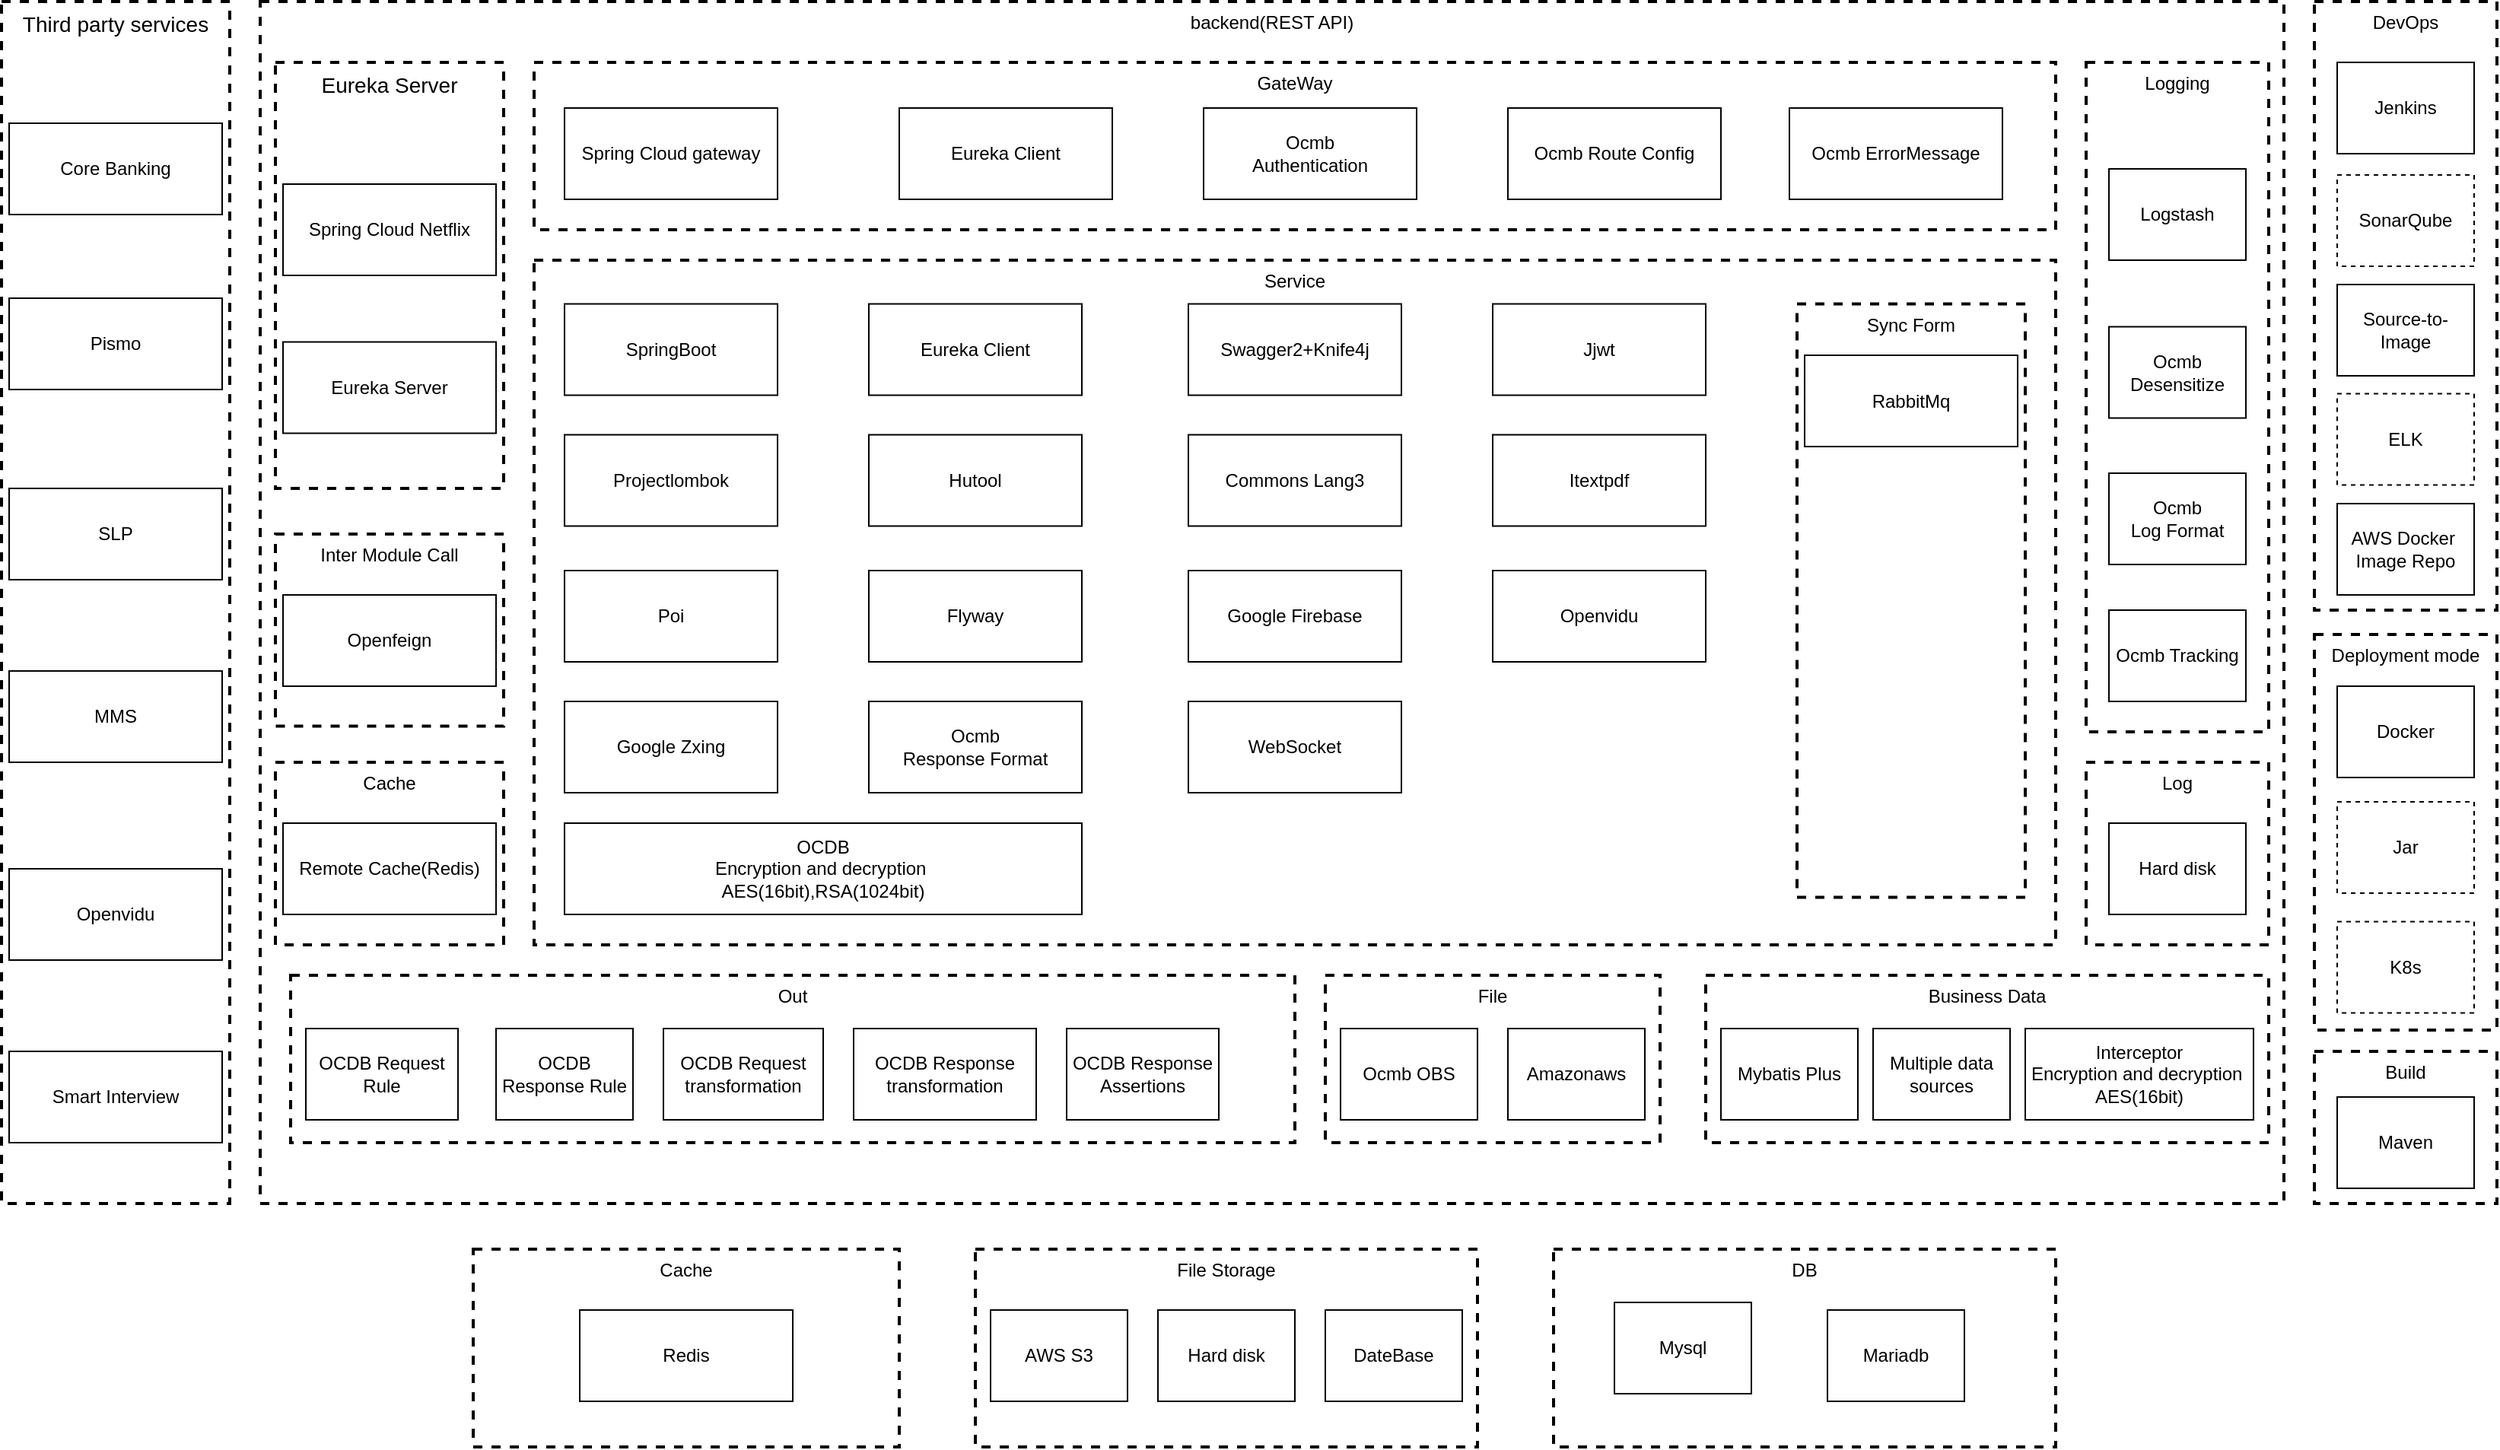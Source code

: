 <mxfile version="20.4.0" type="github">
  <diagram id="OInQUNuNO3AYRQuPPQoJ" name="第 1 页">
    <mxGraphModel dx="2062" dy="1122" grid="1" gridSize="10" guides="1" tooltips="1" connect="1" arrows="1" fold="1" page="1" pageScale="1" pageWidth="1100" pageHeight="850" math="0" shadow="0">
      <root>
        <mxCell id="0" />
        <mxCell id="1" parent="0" />
        <mxCell id="c69Hro142BYg-FE61Mr1-131" value="&lt;span style=&quot;font-weight: 400;&quot;&gt;Deployment mode&lt;/span&gt;" style="rounded=0;whiteSpace=wrap;html=1;dashed=1;strokeWidth=2;fillColor=none;verticalAlign=top;fontStyle=1" vertex="1" parent="1">
          <mxGeometry x="1560" y="436" width="120" height="260" as="geometry" />
        </mxCell>
        <mxCell id="c69Hro142BYg-FE61Mr1-2" value="&lt;span style=&quot;font-weight: 400;&quot;&gt;backend(REST API)&lt;/span&gt;" style="rounded=0;whiteSpace=wrap;html=1;dashed=1;strokeWidth=2;fillColor=none;verticalAlign=top;fontStyle=1" vertex="1" parent="1">
          <mxGeometry x="210" y="20" width="1330" height="790" as="geometry" />
        </mxCell>
        <mxCell id="c69Hro142BYg-FE61Mr1-39" value="&lt;span style=&quot;font-weight: 400;&quot;&gt;Service&lt;/span&gt;" style="rounded=0;whiteSpace=wrap;html=1;dashed=1;strokeWidth=2;fillColor=none;verticalAlign=top;fontStyle=1" vertex="1" parent="1">
          <mxGeometry x="390" y="190" width="1000" height="450" as="geometry" />
        </mxCell>
        <mxCell id="c69Hro142BYg-FE61Mr1-124" value="&lt;div&gt;&lt;span style=&quot;font-weight: 400;&quot;&gt;Inter&amp;nbsp;Module&amp;nbsp;Call&lt;/span&gt;&lt;/div&gt;" style="rounded=0;whiteSpace=wrap;html=1;dashed=1;strokeWidth=2;fillColor=none;verticalAlign=top;fontStyle=1" vertex="1" parent="1">
          <mxGeometry x="220" y="370" width="150" height="126.25" as="geometry" />
        </mxCell>
        <mxCell id="c69Hro142BYg-FE61Mr1-104" value="&lt;div&gt;&lt;span style=&quot;font-weight: 400;&quot;&gt;DevOps&lt;/span&gt;&lt;/div&gt;" style="rounded=0;whiteSpace=wrap;html=1;dashed=1;strokeWidth=2;fillColor=none;verticalAlign=top;fontStyle=1" vertex="1" parent="1">
          <mxGeometry x="1560" y="20" width="120" height="400" as="geometry" />
        </mxCell>
        <mxCell id="c69Hro142BYg-FE61Mr1-107" value="&lt;span style=&quot;font-weight: 400;&quot;&gt;Sync Form&lt;/span&gt;" style="rounded=0;whiteSpace=wrap;html=1;dashed=1;strokeWidth=2;fillColor=none;verticalAlign=top;fontStyle=1" vertex="1" parent="1">
          <mxGeometry x="1220" y="218.75" width="150" height="390" as="geometry" />
        </mxCell>
        <mxCell id="c69Hro142BYg-FE61Mr1-106" value="&lt;div&gt;&lt;span style=&quot;font-weight: 400;&quot;&gt;Out&lt;/span&gt;&lt;/div&gt;" style="rounded=0;whiteSpace=wrap;html=1;dashed=1;strokeWidth=2;fillColor=none;verticalAlign=top;fontStyle=1" vertex="1" parent="1">
          <mxGeometry x="230" y="660" width="660" height="110" as="geometry" />
        </mxCell>
        <mxCell id="c69Hro142BYg-FE61Mr1-3" value="&lt;div&gt;&lt;span style=&quot;font-weight: 400;&quot;&gt;GateWay&lt;/span&gt;&lt;/div&gt;" style="rounded=0;whiteSpace=wrap;html=1;dashed=1;strokeWidth=2;fillColor=none;verticalAlign=top;fontStyle=1" vertex="1" parent="1">
          <mxGeometry x="390" y="60" width="1000" height="110" as="geometry" />
        </mxCell>
        <mxCell id="c69Hro142BYg-FE61Mr1-40" value="&lt;div&gt;&lt;span style=&quot;font-weight: 400;&quot;&gt;Cache&lt;/span&gt;&lt;/div&gt;" style="rounded=0;whiteSpace=wrap;html=1;dashed=1;strokeWidth=2;fillColor=none;verticalAlign=top;fontStyle=1" vertex="1" parent="1">
          <mxGeometry x="350" y="840" width="280" height="130" as="geometry" />
        </mxCell>
        <mxCell id="c69Hro142BYg-FE61Mr1-41" value="&lt;div&gt;&lt;span style=&quot;font-weight: 400;&quot;&gt;DB&lt;/span&gt;&lt;/div&gt;" style="rounded=0;whiteSpace=wrap;html=1;dashed=1;strokeWidth=2;fillColor=none;verticalAlign=top;fontStyle=1" vertex="1" parent="1">
          <mxGeometry x="1060" y="840" width="330" height="130" as="geometry" />
        </mxCell>
        <mxCell id="c69Hro142BYg-FE61Mr1-42" value="&lt;span style=&quot;font-weight: 400;&quot;&gt;File Storage&lt;/span&gt;" style="rounded=0;whiteSpace=wrap;html=1;dashed=1;strokeWidth=2;fillColor=none;verticalAlign=top;fontStyle=1" vertex="1" parent="1">
          <mxGeometry x="680" y="840" width="330" height="130" as="geometry" />
        </mxCell>
        <mxCell id="c69Hro142BYg-FE61Mr1-43" value="&lt;div&gt;&lt;span style=&quot;font-weight: 400;&quot;&gt;Logging&lt;/span&gt;&lt;/div&gt;" style="rounded=0;whiteSpace=wrap;html=1;dashed=1;strokeWidth=2;fillColor=none;verticalAlign=top;fontStyle=1" vertex="1" parent="1">
          <mxGeometry x="1410" y="60" width="120" height="440" as="geometry" />
        </mxCell>
        <mxCell id="c69Hro142BYg-FE61Mr1-44" value="&lt;span style=&quot;font-size: 14px; font-weight: 400;&quot;&gt;Eureka&amp;nbsp;Server&lt;/span&gt;" style="rounded=0;whiteSpace=wrap;html=1;dashed=1;strokeWidth=2;fillColor=none;verticalAlign=top;fontStyle=1" vertex="1" parent="1">
          <mxGeometry x="220" y="60" width="150" height="280" as="geometry" />
        </mxCell>
        <mxCell id="c69Hro142BYg-FE61Mr1-46" value="AWS S3" style="rounded=0;whiteSpace=wrap;html=1;fontColor=#000000;fillColor=none;" vertex="1" parent="1">
          <mxGeometry x="690" y="880" width="90" height="60" as="geometry" />
        </mxCell>
        <mxCell id="c69Hro142BYg-FE61Mr1-47" value="Hard disk" style="rounded=0;whiteSpace=wrap;html=1;fontColor=#000000;fillColor=none;" vertex="1" parent="1">
          <mxGeometry x="800" y="880" width="90" height="60" as="geometry" />
        </mxCell>
        <mxCell id="c69Hro142BYg-FE61Mr1-48" value="DateBase" style="rounded=0;whiteSpace=wrap;html=1;fontColor=#000000;fillColor=none;" vertex="1" parent="1">
          <mxGeometry x="910" y="880" width="90" height="60" as="geometry" />
        </mxCell>
        <mxCell id="c69Hro142BYg-FE61Mr1-49" value="Redis" style="rounded=0;whiteSpace=wrap;html=1;fontColor=#000000;fillColor=none;" vertex="1" parent="1">
          <mxGeometry x="420" y="880" width="140" height="60" as="geometry" />
        </mxCell>
        <mxCell id="c69Hro142BYg-FE61Mr1-50" value="Mysql" style="rounded=0;whiteSpace=wrap;html=1;fontColor=#000000;fillColor=none;" vertex="1" parent="1">
          <mxGeometry x="1100" y="875" width="90" height="60" as="geometry" />
        </mxCell>
        <mxCell id="c69Hro142BYg-FE61Mr1-52" value="&lt;div&gt;&lt;span style=&quot;font-weight: 400;&quot;&gt;File&lt;/span&gt;&lt;/div&gt;" style="rounded=0;whiteSpace=wrap;html=1;dashed=1;strokeWidth=2;fillColor=none;verticalAlign=top;fontStyle=1" vertex="1" parent="1">
          <mxGeometry x="910" y="660" width="220" height="110" as="geometry" />
        </mxCell>
        <mxCell id="c69Hro142BYg-FE61Mr1-53" value="Ocmb OBS" style="rounded=0;whiteSpace=wrap;html=1;fontColor=#000000;fillColor=none;" vertex="1" parent="1">
          <mxGeometry x="920" y="695" width="90" height="60" as="geometry" />
        </mxCell>
        <mxCell id="c69Hro142BYg-FE61Mr1-54" value="&lt;span style=&quot;font-weight: 400;&quot;&gt;Cache&lt;/span&gt;" style="rounded=0;whiteSpace=wrap;html=1;dashed=1;strokeWidth=2;fillColor=none;verticalAlign=top;fontStyle=1" vertex="1" parent="1">
          <mxGeometry x="220" y="520" width="150" height="120" as="geometry" />
        </mxCell>
        <mxCell id="c69Hro142BYg-FE61Mr1-55" value="&lt;span style=&quot;font-weight: 400;&quot;&gt;Business Data&lt;/span&gt;" style="rounded=0;whiteSpace=wrap;html=1;dashed=1;strokeWidth=2;fillColor=none;verticalAlign=top;fontStyle=1" vertex="1" parent="1">
          <mxGeometry x="1160" y="660" width="370" height="110" as="geometry" />
        </mxCell>
        <mxCell id="c69Hro142BYg-FE61Mr1-57" value="&lt;span style=&quot;font-weight: 400;&quot;&gt;Log&lt;/span&gt;" style="rounded=0;whiteSpace=wrap;html=1;dashed=1;strokeWidth=2;fillColor=none;verticalAlign=top;fontStyle=1" vertex="1" parent="1">
          <mxGeometry x="1410" y="520" width="120" height="120" as="geometry" />
        </mxCell>
        <mxCell id="c69Hro142BYg-FE61Mr1-58" value="Hard disk" style="rounded=0;whiteSpace=wrap;html=1;fontColor=#000000;fillColor=none;" vertex="1" parent="1">
          <mxGeometry x="1425" y="560" width="90" height="60" as="geometry" />
        </mxCell>
        <mxCell id="c69Hro142BYg-FE61Mr1-59" value="Logstash" style="rounded=0;whiteSpace=wrap;html=1;fontColor=#000000;fillColor=none;" vertex="1" parent="1">
          <mxGeometry x="1425" y="130" width="90" height="60" as="geometry" />
        </mxCell>
        <mxCell id="c69Hro142BYg-FE61Mr1-60" value="Ocmb Desensitize" style="rounded=0;whiteSpace=wrap;html=1;fontColor=#000000;fillColor=none;" vertex="1" parent="1">
          <mxGeometry x="1425" y="233.75" width="90" height="60" as="geometry" />
        </mxCell>
        <mxCell id="c69Hro142BYg-FE61Mr1-61" value="Ocmb&lt;br&gt;Log Format" style="rounded=0;whiteSpace=wrap;html=1;fontColor=#000000;fillColor=none;" vertex="1" parent="1">
          <mxGeometry x="1425" y="330" width="90" height="60" as="geometry" />
        </mxCell>
        <mxCell id="c69Hro142BYg-FE61Mr1-62" value="Ocmb Tracking" style="rounded=0;whiteSpace=wrap;html=1;fontColor=#000000;fillColor=none;" vertex="1" parent="1">
          <mxGeometry x="1425" y="420" width="90" height="60" as="geometry" />
        </mxCell>
        <mxCell id="c69Hro142BYg-FE61Mr1-63" value="Remote&amp;nbsp;Cache(Redis)" style="rounded=0;whiteSpace=wrap;html=1;fontColor=#000000;fillColor=none;" vertex="1" parent="1">
          <mxGeometry x="225" y="560" width="140" height="60" as="geometry" />
        </mxCell>
        <mxCell id="c69Hro142BYg-FE61Mr1-65" value="SpringBoot" style="rounded=0;whiteSpace=wrap;html=1;fontColor=#000000;fillColor=none;" vertex="1" parent="1">
          <mxGeometry x="410" y="218.75" width="140" height="60" as="geometry" />
        </mxCell>
        <mxCell id="c69Hro142BYg-FE61Mr1-66" value="Swagger2+Knife4j" style="rounded=0;whiteSpace=wrap;html=1;fontColor=#000000;fillColor=none;" vertex="1" parent="1">
          <mxGeometry x="820" y="218.75" width="140" height="60" as="geometry" />
        </mxCell>
        <mxCell id="c69Hro142BYg-FE61Mr1-67" value="Hutool" style="rounded=0;whiteSpace=wrap;html=1;fontColor=#000000;fillColor=none;" vertex="1" parent="1">
          <mxGeometry x="610" y="304.75" width="140" height="60" as="geometry" />
        </mxCell>
        <mxCell id="c69Hro142BYg-FE61Mr1-68" value="Commons Lang3" style="rounded=0;whiteSpace=wrap;html=1;fontColor=#000000;fillColor=none;" vertex="1" parent="1">
          <mxGeometry x="820" y="304.75" width="140" height="60" as="geometry" />
        </mxCell>
        <mxCell id="c69Hro142BYg-FE61Mr1-69" value="Eureka Client" style="rounded=0;whiteSpace=wrap;html=1;fontColor=#000000;fillColor=none;" vertex="1" parent="1">
          <mxGeometry x="610" y="218.75" width="140" height="60" as="geometry" />
        </mxCell>
        <mxCell id="c69Hro142BYg-FE61Mr1-70" value="Projectlombok" style="rounded=0;whiteSpace=wrap;html=1;fontColor=#000000;fillColor=none;" vertex="1" parent="1">
          <mxGeometry x="410" y="304.75" width="140" height="60" as="geometry" />
        </mxCell>
        <mxCell id="c69Hro142BYg-FE61Mr1-71" value="Openfeign" style="rounded=0;whiteSpace=wrap;html=1;fontColor=#000000;fillColor=none;" vertex="1" parent="1">
          <mxGeometry x="225" y="410" width="140" height="60" as="geometry" />
        </mxCell>
        <mxCell id="c69Hro142BYg-FE61Mr1-72" value="Jjwt" style="rounded=0;whiteSpace=wrap;html=1;fontColor=#000000;fillColor=none;" vertex="1" parent="1">
          <mxGeometry x="1020" y="218.75" width="140" height="60" as="geometry" />
        </mxCell>
        <mxCell id="c69Hro142BYg-FE61Mr1-73" value="OCDB Request Rule" style="rounded=0;whiteSpace=wrap;html=1;fontColor=#000000;fillColor=none;" vertex="1" parent="1">
          <mxGeometry x="240" y="695" width="100" height="60" as="geometry" />
        </mxCell>
        <mxCell id="c69Hro142BYg-FE61Mr1-74" value="Google Firebase" style="rounded=0;whiteSpace=wrap;html=1;fontColor=#000000;fillColor=none;" vertex="1" parent="1">
          <mxGeometry x="820" y="394" width="140" height="60" as="geometry" />
        </mxCell>
        <mxCell id="c69Hro142BYg-FE61Mr1-75" value="RabbitMq" style="rounded=0;whiteSpace=wrap;html=1;fontColor=#000000;fillColor=none;" vertex="1" parent="1">
          <mxGeometry x="1225" y="252.5" width="140" height="60" as="geometry" />
        </mxCell>
        <mxCell id="c69Hro142BYg-FE61Mr1-76" value="WebSocket" style="rounded=0;whiteSpace=wrap;html=1;fontColor=#000000;fillColor=none;" vertex="1" parent="1">
          <mxGeometry x="820" y="480" width="140" height="60" as="geometry" />
        </mxCell>
        <mxCell id="c69Hro142BYg-FE61Mr1-77" value="Flyway" style="rounded=0;whiteSpace=wrap;html=1;fontColor=#000000;fillColor=none;" vertex="1" parent="1">
          <mxGeometry x="610" y="394" width="140" height="60" as="geometry" />
        </mxCell>
        <mxCell id="c69Hro142BYg-FE61Mr1-78" value="Itextpdf" style="rounded=0;whiteSpace=wrap;html=1;fontColor=#000000;fillColor=none;" vertex="1" parent="1">
          <mxGeometry x="1020" y="304.75" width="140" height="60" as="geometry" />
        </mxCell>
        <mxCell id="c69Hro142BYg-FE61Mr1-79" value="Poi" style="rounded=0;whiteSpace=wrap;html=1;fontColor=#000000;fillColor=none;" vertex="1" parent="1">
          <mxGeometry x="410" y="394" width="140" height="60" as="geometry" />
        </mxCell>
        <mxCell id="c69Hro142BYg-FE61Mr1-80" value="Amazonaws" style="rounded=0;whiteSpace=wrap;html=1;fontColor=#000000;fillColor=none;" vertex="1" parent="1">
          <mxGeometry x="1030" y="695" width="90" height="60" as="geometry" />
        </mxCell>
        <mxCell id="c69Hro142BYg-FE61Mr1-81" value="Openvidu" style="rounded=0;whiteSpace=wrap;html=1;fontColor=#000000;fillColor=none;" vertex="1" parent="1">
          <mxGeometry x="1020" y="394" width="140" height="60" as="geometry" />
        </mxCell>
        <mxCell id="c69Hro142BYg-FE61Mr1-83" value="&lt;div&gt;OCDB&lt;/div&gt;&lt;div&gt;Encryption and decryption&amp;nbsp;&lt;/div&gt;&lt;div&gt;&lt;span style=&quot;background-color: initial;&quot;&gt;AES(16bit),RSA(1024bit)&lt;/span&gt;&lt;/div&gt;" style="rounded=0;whiteSpace=wrap;html=1;fontColor=#000000;fillColor=none;" vertex="1" parent="1">
          <mxGeometry x="410" y="560" width="340" height="60" as="geometry" />
        </mxCell>
        <mxCell id="c69Hro142BYg-FE61Mr1-84" value="Google Zxing" style="rounded=0;whiteSpace=wrap;html=1;fontColor=#000000;fillColor=none;" vertex="1" parent="1">
          <mxGeometry x="410" y="480" width="140" height="60" as="geometry" />
        </mxCell>
        <mxCell id="c69Hro142BYg-FE61Mr1-85" value="Spring Cloud&amp;nbsp;gateway" style="rounded=0;whiteSpace=wrap;html=1;fontColor=#000000;fillColor=none;" vertex="1" parent="1">
          <mxGeometry x="410" y="90" width="140" height="60" as="geometry" />
        </mxCell>
        <mxCell id="c69Hro142BYg-FE61Mr1-86" value="Eureka Client" style="rounded=0;whiteSpace=wrap;html=1;fontColor=#000000;fillColor=none;" vertex="1" parent="1">
          <mxGeometry x="630" y="90" width="140" height="60" as="geometry" />
        </mxCell>
        <mxCell id="c69Hro142BYg-FE61Mr1-89" value="Spring Cloud&amp;nbsp;Netflix" style="rounded=0;whiteSpace=wrap;html=1;fontColor=#000000;fillColor=none;" vertex="1" parent="1">
          <mxGeometry x="225" y="140" width="140" height="60" as="geometry" />
        </mxCell>
        <mxCell id="c69Hro142BYg-FE61Mr1-90" value="Eureka Server" style="rounded=0;whiteSpace=wrap;html=1;fontColor=#000000;fillColor=none;" vertex="1" parent="1">
          <mxGeometry x="225" y="243.75" width="140" height="60" as="geometry" />
        </mxCell>
        <mxCell id="c69Hro142BYg-FE61Mr1-91" value="&lt;div&gt;&lt;span style=&quot;font-size: 14px; font-weight: 400;&quot;&gt;Third party services&lt;/span&gt;&lt;/div&gt;" style="rounded=0;whiteSpace=wrap;html=1;dashed=1;strokeWidth=2;fillColor=none;verticalAlign=top;fontStyle=1" vertex="1" parent="1">
          <mxGeometry x="40" y="20" width="150" height="790" as="geometry" />
        </mxCell>
        <mxCell id="c69Hro142BYg-FE61Mr1-92" value="Core Banking" style="rounded=0;whiteSpace=wrap;html=1;fontColor=#000000;fillColor=none;" vertex="1" parent="1">
          <mxGeometry x="45" y="100" width="140" height="60" as="geometry" />
        </mxCell>
        <mxCell id="c69Hro142BYg-FE61Mr1-93" value="Pismo" style="rounded=0;whiteSpace=wrap;html=1;fontColor=#000000;fillColor=none;" vertex="1" parent="1">
          <mxGeometry x="45" y="215" width="140" height="60" as="geometry" />
        </mxCell>
        <mxCell id="c69Hro142BYg-FE61Mr1-94" value="SLP" style="rounded=0;whiteSpace=wrap;html=1;fontColor=#000000;fillColor=none;" vertex="1" parent="1">
          <mxGeometry x="45" y="340" width="140" height="60" as="geometry" />
        </mxCell>
        <mxCell id="c69Hro142BYg-FE61Mr1-95" value="MMS" style="rounded=0;whiteSpace=wrap;html=1;fontColor=#000000;fillColor=none;" vertex="1" parent="1">
          <mxGeometry x="45" y="460" width="140" height="60" as="geometry" />
        </mxCell>
        <mxCell id="c69Hro142BYg-FE61Mr1-96" value="Openvidu" style="rounded=0;whiteSpace=wrap;html=1;fontColor=#000000;fillColor=none;" vertex="1" parent="1">
          <mxGeometry x="45" y="590" width="140" height="60" as="geometry" />
        </mxCell>
        <mxCell id="c69Hro142BYg-FE61Mr1-97" value="Smart Interview" style="rounded=0;whiteSpace=wrap;html=1;fontColor=#000000;fillColor=none;" vertex="1" parent="1">
          <mxGeometry x="45" y="710" width="140" height="60" as="geometry" />
        </mxCell>
        <mxCell id="c69Hro142BYg-FE61Mr1-98" value="ELK" style="rounded=0;whiteSpace=wrap;html=1;fontColor=#000000;fillColor=none;dashed=1;" vertex="1" parent="1">
          <mxGeometry x="1575" y="277.75" width="90" height="60" as="geometry" />
        </mxCell>
        <mxCell id="c69Hro142BYg-FE61Mr1-99" value="Ocmb&lt;br&gt;Authentication" style="rounded=0;whiteSpace=wrap;html=1;fontColor=#000000;fillColor=none;" vertex="1" parent="1">
          <mxGeometry x="830" y="90" width="140" height="60" as="geometry" />
        </mxCell>
        <mxCell id="c69Hro142BYg-FE61Mr1-100" value="Ocmb Route&amp;nbsp;Config" style="rounded=0;whiteSpace=wrap;html=1;fontColor=#000000;fillColor=none;" vertex="1" parent="1">
          <mxGeometry x="1030" y="90" width="140" height="60" as="geometry" />
        </mxCell>
        <mxCell id="c69Hro142BYg-FE61Mr1-101" value="Ocmb ErrorMessage" style="rounded=0;whiteSpace=wrap;html=1;fontColor=#000000;fillColor=none;" vertex="1" parent="1">
          <mxGeometry x="1215" y="90" width="140" height="60" as="geometry" />
        </mxCell>
        <mxCell id="c69Hro142BYg-FE61Mr1-102" value="Ocmb&lt;br&gt;Response Format" style="rounded=0;whiteSpace=wrap;html=1;fontColor=#000000;fillColor=none;" vertex="1" parent="1">
          <mxGeometry x="610" y="480" width="140" height="60" as="geometry" />
        </mxCell>
        <mxCell id="c69Hro142BYg-FE61Mr1-110" value="Mariadb" style="rounded=0;whiteSpace=wrap;html=1;fontColor=#000000;fillColor=none;" vertex="1" parent="1">
          <mxGeometry x="1240" y="880" width="90" height="60" as="geometry" />
        </mxCell>
        <mxCell id="c69Hro142BYg-FE61Mr1-111" value="OCDB Response Rule" style="rounded=0;whiteSpace=wrap;html=1;fontColor=#000000;fillColor=none;" vertex="1" parent="1">
          <mxGeometry x="365" y="695" width="90" height="60" as="geometry" />
        </mxCell>
        <mxCell id="c69Hro142BYg-FE61Mr1-112" value="OCDB Request transformation" style="rounded=0;whiteSpace=wrap;html=1;fontColor=#000000;fillColor=none;" vertex="1" parent="1">
          <mxGeometry x="475" y="695" width="105" height="60" as="geometry" />
        </mxCell>
        <mxCell id="c69Hro142BYg-FE61Mr1-113" value="OCDB Response transformation" style="rounded=0;whiteSpace=wrap;html=1;fontColor=#000000;fillColor=none;" vertex="1" parent="1">
          <mxGeometry x="600" y="695" width="120" height="60" as="geometry" />
        </mxCell>
        <mxCell id="c69Hro142BYg-FE61Mr1-114" value="OCDB Response Assertions" style="rounded=0;whiteSpace=wrap;html=1;fontColor=#000000;fillColor=none;" vertex="1" parent="1">
          <mxGeometry x="740" y="695" width="100" height="60" as="geometry" />
        </mxCell>
        <mxCell id="c69Hro142BYg-FE61Mr1-118" value="Jenkins" style="rounded=0;whiteSpace=wrap;html=1;fontColor=#000000;fillColor=none;" vertex="1" parent="1">
          <mxGeometry x="1575" y="60" width="90" height="60" as="geometry" />
        </mxCell>
        <mxCell id="c69Hro142BYg-FE61Mr1-119" value="SonarQube" style="rounded=0;whiteSpace=wrap;html=1;fontColor=#000000;fillColor=none;dashed=1;" vertex="1" parent="1">
          <mxGeometry x="1575" y="134" width="90" height="60" as="geometry" />
        </mxCell>
        <mxCell id="c69Hro142BYg-FE61Mr1-120" value="Source-to-Image" style="rounded=0;whiteSpace=wrap;html=1;fontColor=#000000;fillColor=none;" vertex="1" parent="1">
          <mxGeometry x="1575" y="206" width="90" height="60" as="geometry" />
        </mxCell>
        <mxCell id="c69Hro142BYg-FE61Mr1-123" value="&lt;div&gt;Interceptor&lt;/div&gt;&lt;div&gt;Encryption and decryption&amp;nbsp;&lt;/div&gt;&lt;div&gt;&lt;span style=&quot;background-color: initial;&quot;&gt;AES(16bit)&lt;/span&gt;&lt;/div&gt;" style="rounded=0;whiteSpace=wrap;html=1;fontColor=#000000;fillColor=none;" vertex="1" parent="1">
          <mxGeometry x="1370" y="695" width="150" height="60" as="geometry" />
        </mxCell>
        <mxCell id="c69Hro142BYg-FE61Mr1-125" value="Mybatis Plus" style="rounded=0;whiteSpace=wrap;html=1;fontColor=#000000;fillColor=none;" vertex="1" parent="1">
          <mxGeometry x="1170" y="695" width="90" height="60" as="geometry" />
        </mxCell>
        <mxCell id="c69Hro142BYg-FE61Mr1-126" value="Multiple data sources" style="rounded=0;whiteSpace=wrap;html=1;fontColor=#000000;fillColor=none;" vertex="1" parent="1">
          <mxGeometry x="1270" y="695" width="90" height="60" as="geometry" />
        </mxCell>
        <mxCell id="c69Hro142BYg-FE61Mr1-127" value="K8s" style="rounded=0;whiteSpace=wrap;html=1;fontColor=#000000;fillColor=none;dashed=1;" vertex="1" parent="1">
          <mxGeometry x="1575" y="624.75" width="90" height="60" as="geometry" />
        </mxCell>
        <mxCell id="c69Hro142BYg-FE61Mr1-128" value="Docker" style="rounded=0;whiteSpace=wrap;html=1;fontColor=#000000;fillColor=none;" vertex="1" parent="1">
          <mxGeometry x="1575" y="470" width="90" height="60" as="geometry" />
        </mxCell>
        <mxCell id="c69Hro142BYg-FE61Mr1-129" value="Jar" style="rounded=0;whiteSpace=wrap;html=1;fontColor=#000000;fillColor=none;dashed=1;" vertex="1" parent="1">
          <mxGeometry x="1575" y="546" width="90" height="60" as="geometry" />
        </mxCell>
        <mxCell id="c69Hro142BYg-FE61Mr1-130" value="AWS Docker&amp;nbsp;&lt;br&gt;Image&amp;nbsp;Repo" style="rounded=0;whiteSpace=wrap;html=1;fontColor=#000000;fillColor=none;" vertex="1" parent="1">
          <mxGeometry x="1575" y="350" width="90" height="60" as="geometry" />
        </mxCell>
        <mxCell id="c69Hro142BYg-FE61Mr1-133" value="&lt;span style=&quot;font-weight: 400;&quot;&gt;Build&lt;/span&gt;" style="rounded=0;whiteSpace=wrap;html=1;dashed=1;strokeWidth=2;fillColor=none;verticalAlign=top;fontStyle=1" vertex="1" parent="1">
          <mxGeometry x="1560" y="710" width="120" height="100" as="geometry" />
        </mxCell>
        <mxCell id="c69Hro142BYg-FE61Mr1-134" value="Maven" style="rounded=0;whiteSpace=wrap;html=1;fontColor=#000000;fillColor=none;" vertex="1" parent="1">
          <mxGeometry x="1575" y="740" width="90" height="60" as="geometry" />
        </mxCell>
      </root>
    </mxGraphModel>
  </diagram>
</mxfile>
